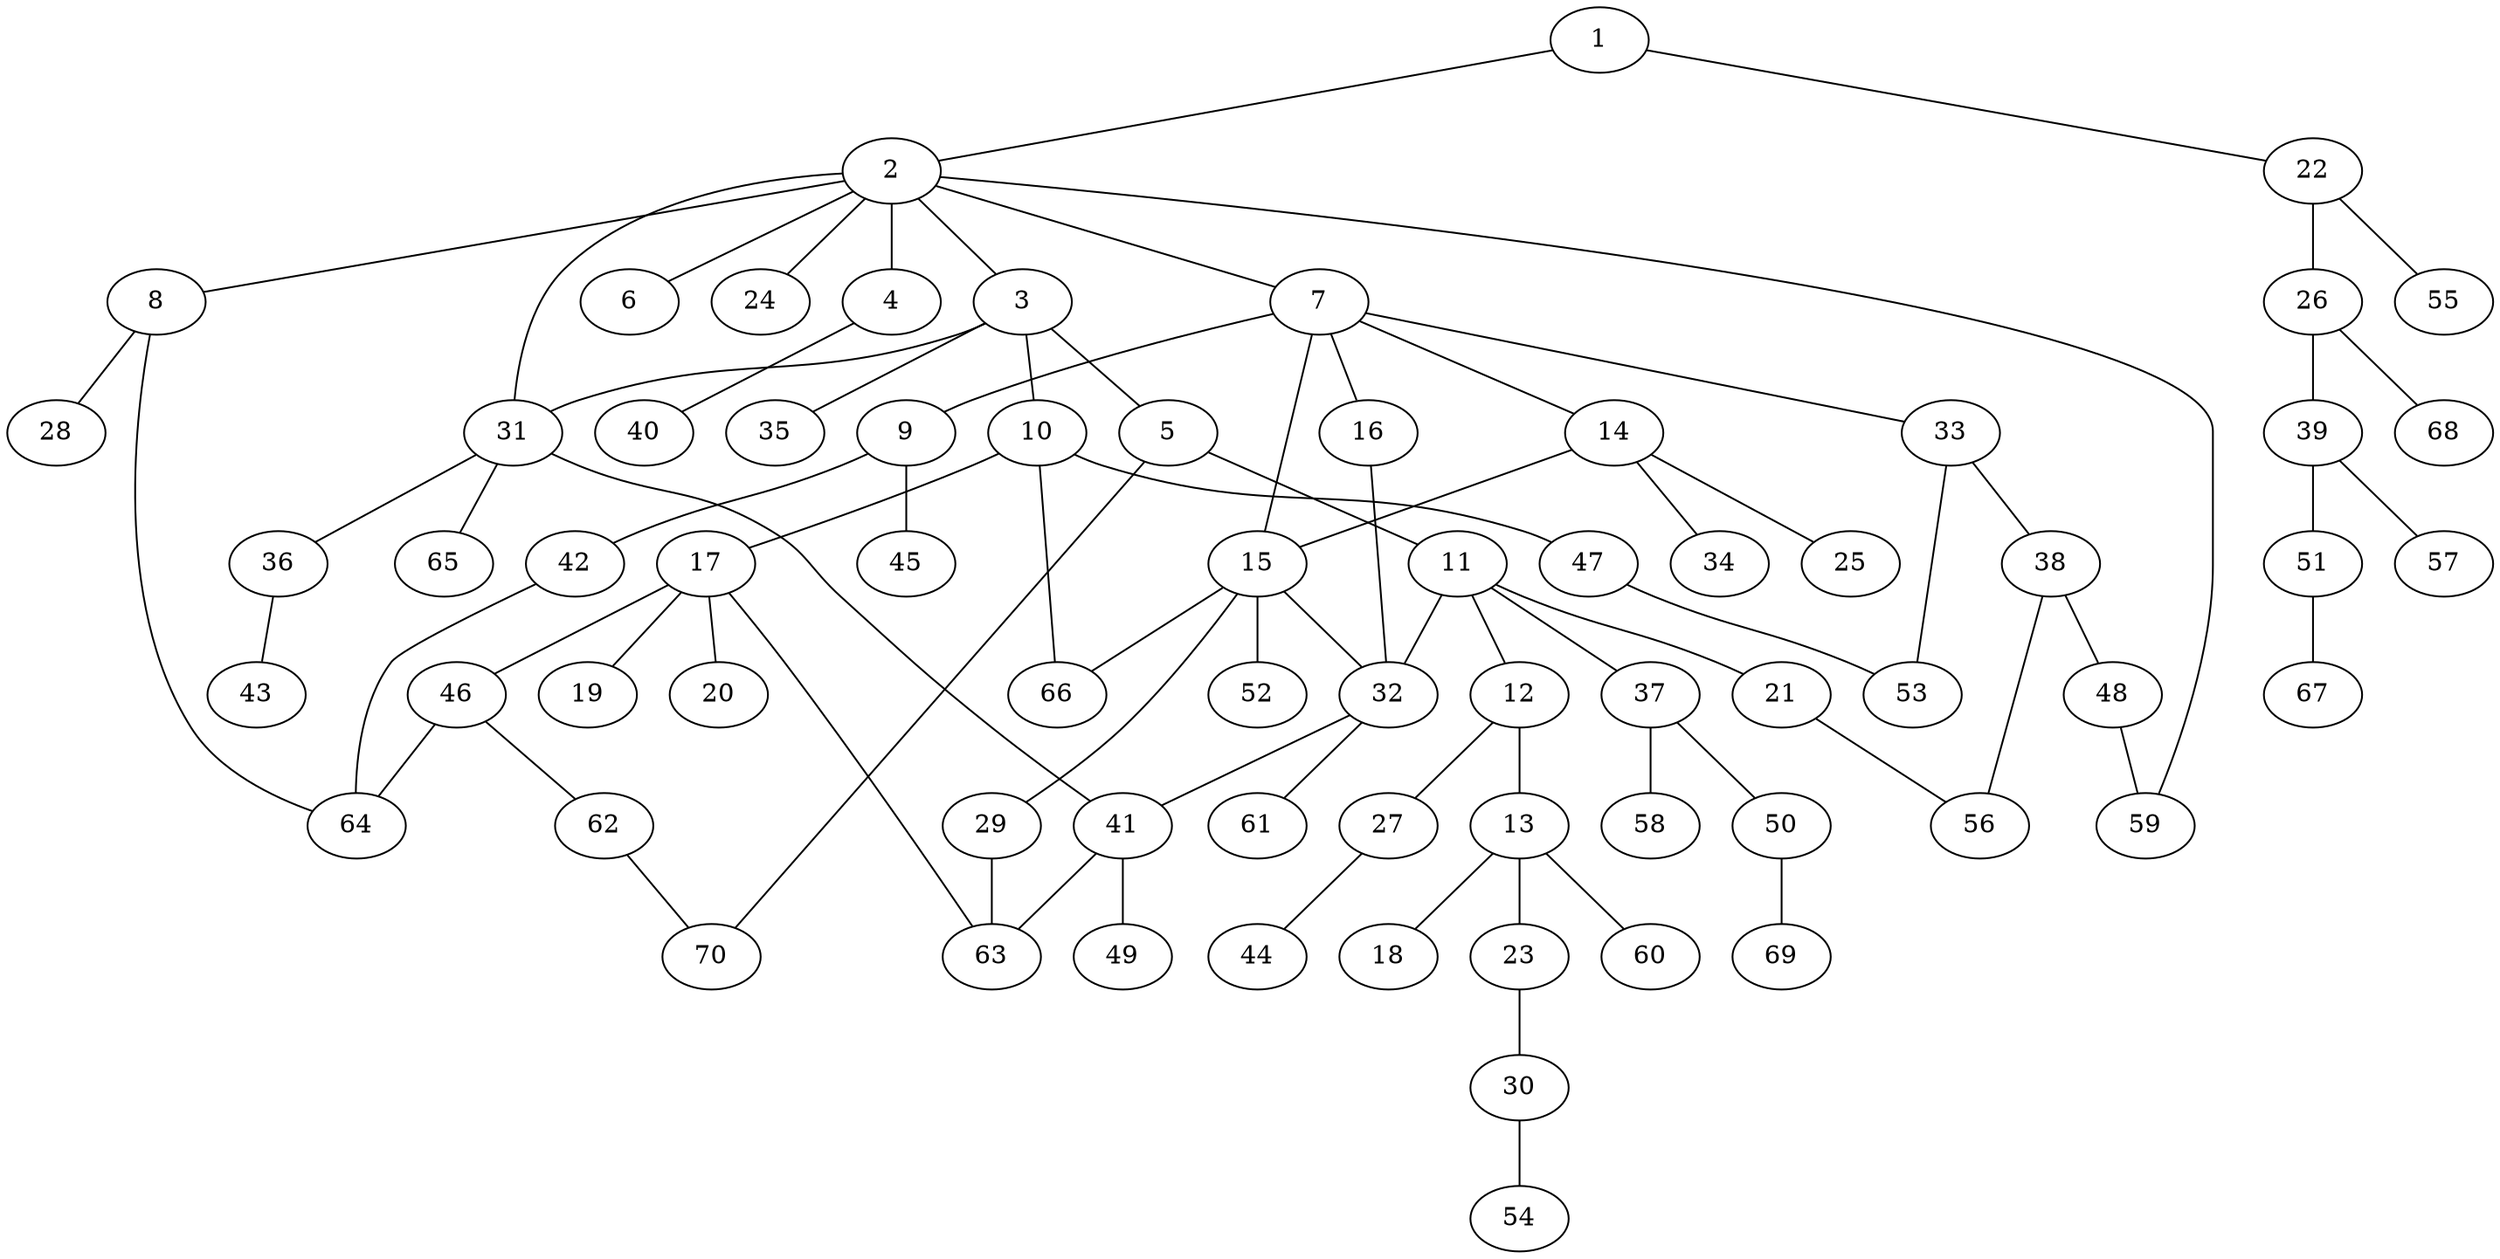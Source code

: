 graph graphname {1--2
1--22
2--3
2--4
2--6
2--7
2--8
2--24
2--31
2--59
3--5
3--10
3--31
3--35
4--40
5--11
5--70
7--9
7--14
7--15
7--16
7--33
8--28
8--64
9--42
9--45
10--17
10--47
10--66
11--12
11--21
11--32
11--37
12--13
12--27
13--18
13--23
13--60
14--15
14--25
14--34
15--29
15--32
15--52
15--66
16--32
17--19
17--20
17--46
17--63
21--56
22--26
22--55
23--30
26--39
26--68
27--44
29--63
30--54
31--36
31--41
31--65
32--41
32--61
33--38
33--53
36--43
37--50
37--58
38--48
38--56
39--51
39--57
41--49
41--63
42--64
46--62
46--64
47--53
48--59
50--69
51--67
62--70
}